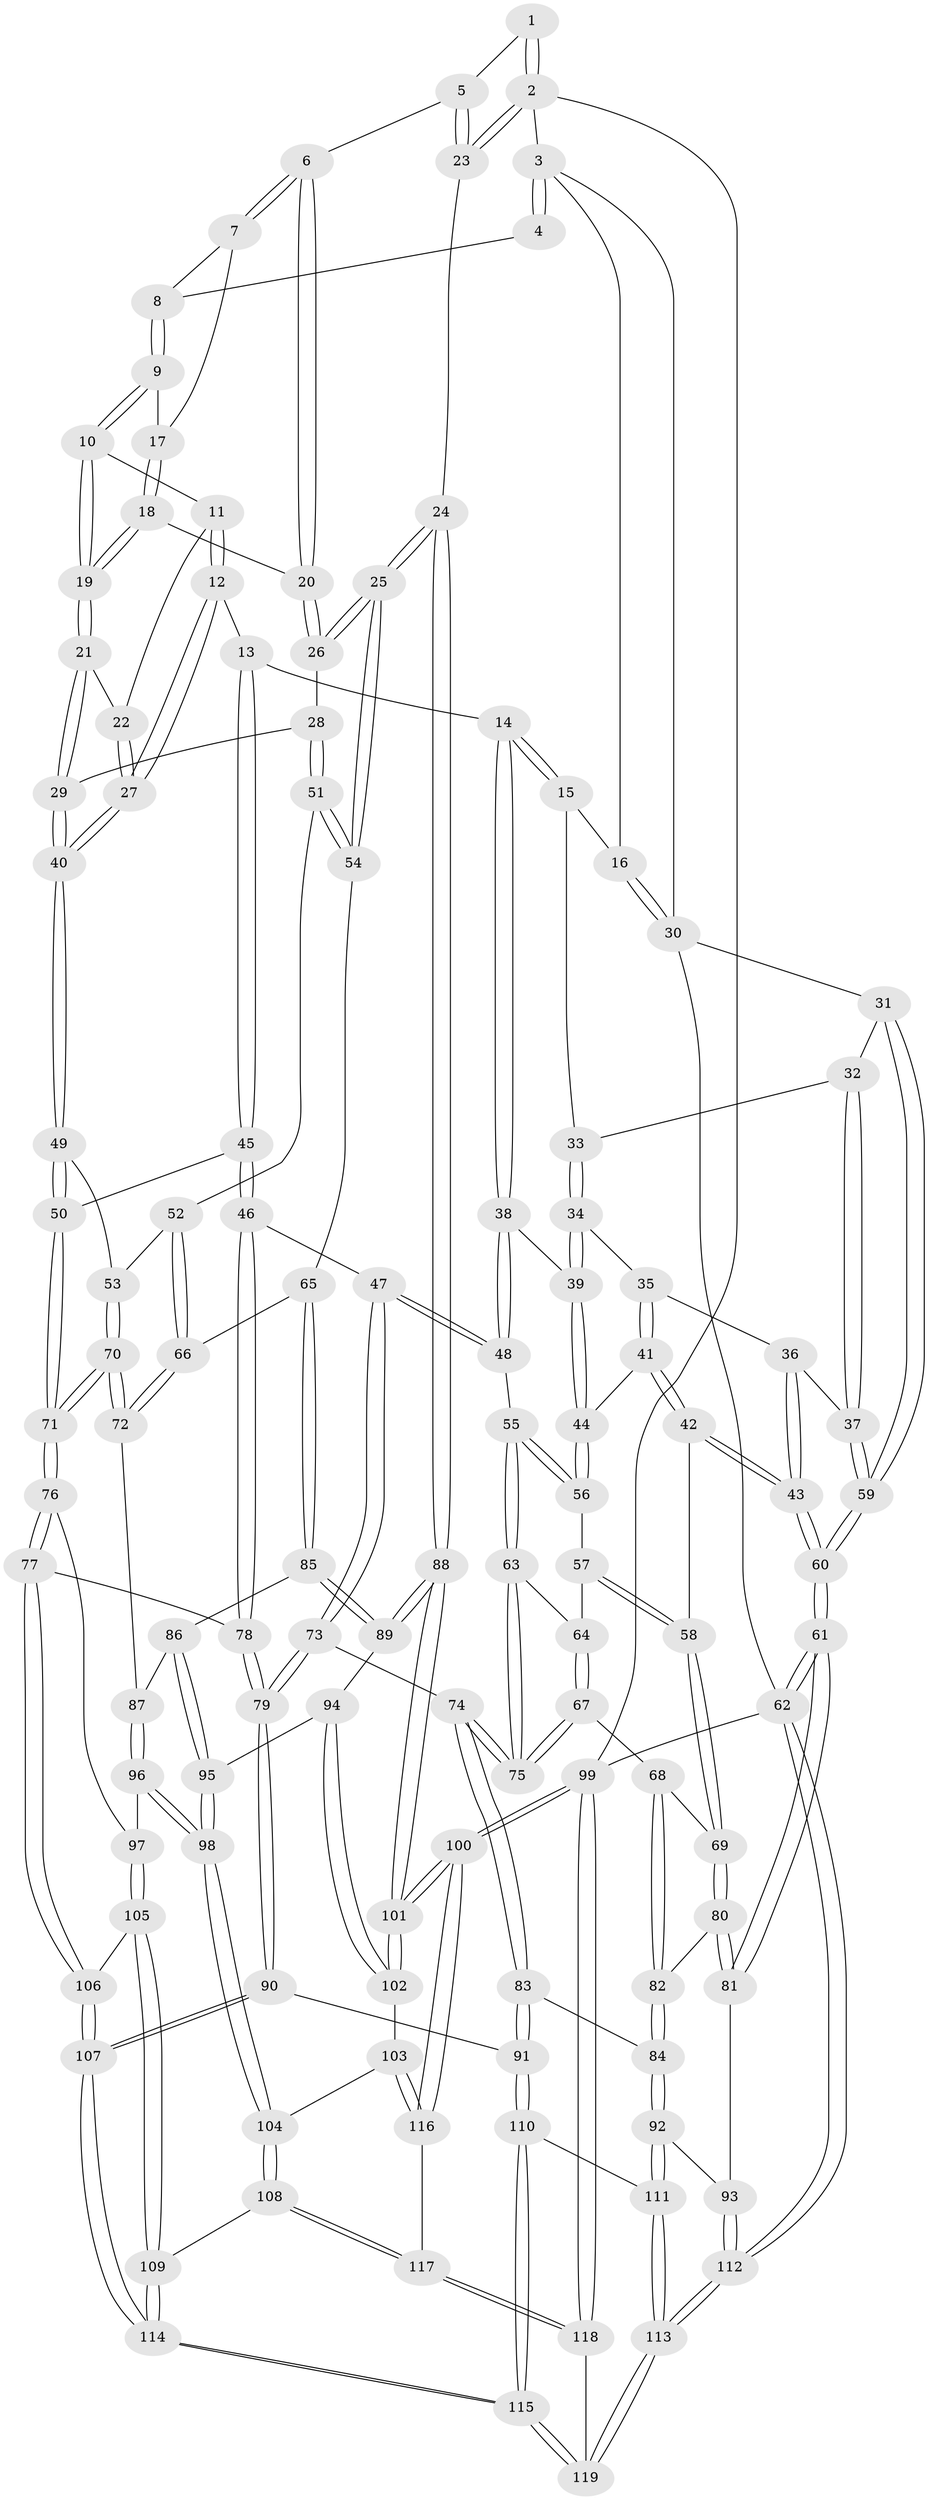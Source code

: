 // coarse degree distribution, {4: 0.2833333333333333, 6: 0.016666666666666666, 2: 0.1, 3: 0.5333333333333333, 5: 0.06666666666666667}
// Generated by graph-tools (version 1.1) at 2025/54/03/04/25 22:54:42]
// undirected, 119 vertices, 294 edges
graph export_dot {
  node [color=gray90,style=filled];
  1 [pos="+0.8470044168768116+0"];
  2 [pos="+1+0"];
  3 [pos="+0.38171501941542835+0"];
  4 [pos="+0.6411313616750983+0"];
  5 [pos="+0.9932571734471546+0.14577041420917922"];
  6 [pos="+0.9644415217411937+0.14415968546011748"];
  7 [pos="+0.8860562255786696+0.10896847514806653"];
  8 [pos="+0.6866231334117698+0"];
  9 [pos="+0.6899696754214648+0.0664390832643761"];
  10 [pos="+0.6789018403453536+0.13840007959379305"];
  11 [pos="+0.6660716049781513+0.16875905414378484"];
  12 [pos="+0.5115218740397545+0.2844442841903734"];
  13 [pos="+0.5018729474133838+0.2845262038099627"];
  14 [pos="+0.42395463670017536+0.24404088307437932"];
  15 [pos="+0.314439136299529+0.09461335706307421"];
  16 [pos="+0.32009581407872856+0.07367454005875743"];
  17 [pos="+0.811722865943407+0.20234442034734035"];
  18 [pos="+0.8222403726141594+0.24734137103802725"];
  19 [pos="+0.7907073264094612+0.26738261783969736"];
  20 [pos="+0.8454192931038418+0.24855563164154154"];
  21 [pos="+0.7652757054651237+0.30859579490704186"];
  22 [pos="+0.6830609244214683+0.2532365103555635"];
  23 [pos="+1+0.2371361702816522"];
  24 [pos="+1+0.38449679465713293"];
  25 [pos="+1+0.3912279384406416"];
  26 [pos="+0.9190214733815381+0.33798295083190216"];
  27 [pos="+0.6219321418137871+0.3374333382418312"];
  28 [pos="+0.8190244511493194+0.37246368246608164"];
  29 [pos="+0.7639373969488799+0.33618217338012374"];
  30 [pos="+0+0"];
  31 [pos="+0+0"];
  32 [pos="+0.16018452667109936+0.1529123507754007"];
  33 [pos="+0.2516788787672552+0.14415994585157102"];
  34 [pos="+0.22869360856458054+0.2191272076585291"];
  35 [pos="+0.18794491437064165+0.2778529475663684"];
  36 [pos="+0.15330992942865723+0.29679840231813853"];
  37 [pos="+0+0.3911556415746314"];
  38 [pos="+0.368315385995385+0.4218163917053911"];
  39 [pos="+0.2725448444467381+0.40831062736254686"];
  40 [pos="+0.6704557898720388+0.40026898544628825"];
  41 [pos="+0.16942847097094826+0.3652157046412729"];
  42 [pos="+0.05451089295884871+0.48845689708223367"];
  43 [pos="+0.017395099712575742+0.4805811985297892"];
  44 [pos="+0.23330856249140186+0.4476431584104916"];
  45 [pos="+0.5159730679405865+0.4929670663376078"];
  46 [pos="+0.5041067366860551+0.499773761667484"];
  47 [pos="+0.4377265884922318+0.5138088510656833"];
  48 [pos="+0.3936219960057769+0.48301007860537276"];
  49 [pos="+0.6660569225966639+0.4397628780444325"];
  50 [pos="+0.5711659429517879+0.4958537763976554"];
  51 [pos="+0.8226757034065206+0.421276881577258"];
  52 [pos="+0.7225949995574779+0.4752862908649114"];
  53 [pos="+0.7063276086977399+0.4743138315348578"];
  54 [pos="+0.9008395134580476+0.524170804862208"];
  55 [pos="+0.30399908598834696+0.5195967233769377"];
  56 [pos="+0.22536590748176605+0.46663378818541035"];
  57 [pos="+0.20734558800889252+0.4780761102439248"];
  58 [pos="+0.09404044255644847+0.5089036314558004"];
  59 [pos="+0+0.42356812402837524"];
  60 [pos="+0+0.45723524666788284"];
  61 [pos="+0+0.7128752675801824"];
  62 [pos="+0+1"];
  63 [pos="+0.28774184516157236+0.5693384901543174"];
  64 [pos="+0.2296104430256135+0.5361995573912521"];
  65 [pos="+0.8939202438372705+0.532355241136191"];
  66 [pos="+0.849553155595183+0.5381055112145862"];
  67 [pos="+0.21557992295255868+0.5946451738639722"];
  68 [pos="+0.2155023329315157+0.5946588705737746"];
  69 [pos="+0.09963067539376391+0.5192240223570039"];
  70 [pos="+0.7156072206807471+0.6189833284285425"];
  71 [pos="+0.6530014569514017+0.6557849724167687"];
  72 [pos="+0.7290519231886724+0.6197584116055208"];
  73 [pos="+0.4131636094786115+0.5930950788879281"];
  74 [pos="+0.28822488898218424+0.6084530489383397"];
  75 [pos="+0.28544099796176525+0.6044171104738275"];
  76 [pos="+0.623203109181618+0.7090775452074588"];
  77 [pos="+0.5916749288305762+0.7260461510451733"];
  78 [pos="+0.5520581337593535+0.7238382160482418"];
  79 [pos="+0.4454813376874682+0.7471593460356555"];
  80 [pos="+0.11325247550627791+0.593053639946969"];
  81 [pos="+0.07732048274256961+0.7386920067027158"];
  82 [pos="+0.1850689141207681+0.6532972796842796"];
  83 [pos="+0.2850276639204092+0.7432204253789725"];
  84 [pos="+0.19748311299194923+0.7566034025188153"];
  85 [pos="+0.8947960599234247+0.6065510220771033"];
  86 [pos="+0.8799732757849626+0.6401900303940383"];
  87 [pos="+0.777424995964541+0.6562066376401451"];
  88 [pos="+1+0.6754195811052854"];
  89 [pos="+1+0.699995251961933"];
  90 [pos="+0.4084203008138976+0.7820858548057732"];
  91 [pos="+0.398836575306689+0.7876037631891992"];
  92 [pos="+0.16149585331735714+0.7772764105695577"];
  93 [pos="+0.1573292062045733+0.7779170524143001"];
  94 [pos="+0.9784994835143959+0.7287538698106568"];
  95 [pos="+0.884240751034392+0.7103369488417769"];
  96 [pos="+0.816144367698334+0.7725693994089522"];
  97 [pos="+0.7264159944517783+0.7693185743938085"];
  98 [pos="+0.8239504395425553+0.7764665105705125"];
  99 [pos="+1+1"];
  100 [pos="+1+1"];
  101 [pos="+1+0.8538669718346197"];
  102 [pos="+0.9260804212724122+0.8540431664223486"];
  103 [pos="+0.9221295675487735+0.8560147171529199"];
  104 [pos="+0.8608037014769025+0.866210043147898"];
  105 [pos="+0.7081065946764257+0.8678960215940914"];
  106 [pos="+0.6170368983415313+0.853140064086646"];
  107 [pos="+0.5855400578639255+0.931877265607358"];
  108 [pos="+0.8306930074030917+0.923561647455136"];
  109 [pos="+0.7483345196364931+0.9160903560752699"];
  110 [pos="+0.3922905594750256+0.8220136477337624"];
  111 [pos="+0.2643769315262476+0.9617334998535656"];
  112 [pos="+0+1"];
  113 [pos="+0.16779979819809446+1"];
  114 [pos="+0.588008483770904+1"];
  115 [pos="+0.5271080319852234+1"];
  116 [pos="+1+0.9814609036940387"];
  117 [pos="+0.8312837141342921+0.9260090585082346"];
  118 [pos="+0.8607877204405808+1"];
  119 [pos="+0.5239604262329897+1"];
  1 -- 2;
  1 -- 2;
  1 -- 5;
  2 -- 3;
  2 -- 23;
  2 -- 23;
  2 -- 99;
  3 -- 4;
  3 -- 4;
  3 -- 16;
  3 -- 30;
  4 -- 8;
  5 -- 6;
  5 -- 23;
  5 -- 23;
  6 -- 7;
  6 -- 7;
  6 -- 20;
  6 -- 20;
  7 -- 8;
  7 -- 17;
  8 -- 9;
  8 -- 9;
  9 -- 10;
  9 -- 10;
  9 -- 17;
  10 -- 11;
  10 -- 19;
  10 -- 19;
  11 -- 12;
  11 -- 12;
  11 -- 22;
  12 -- 13;
  12 -- 27;
  12 -- 27;
  13 -- 14;
  13 -- 45;
  13 -- 45;
  14 -- 15;
  14 -- 15;
  14 -- 38;
  14 -- 38;
  15 -- 16;
  15 -- 33;
  16 -- 30;
  16 -- 30;
  17 -- 18;
  17 -- 18;
  18 -- 19;
  18 -- 19;
  18 -- 20;
  19 -- 21;
  19 -- 21;
  20 -- 26;
  20 -- 26;
  21 -- 22;
  21 -- 29;
  21 -- 29;
  22 -- 27;
  22 -- 27;
  23 -- 24;
  24 -- 25;
  24 -- 25;
  24 -- 88;
  24 -- 88;
  25 -- 26;
  25 -- 26;
  25 -- 54;
  25 -- 54;
  26 -- 28;
  27 -- 40;
  27 -- 40;
  28 -- 29;
  28 -- 51;
  28 -- 51;
  29 -- 40;
  29 -- 40;
  30 -- 31;
  30 -- 62;
  31 -- 32;
  31 -- 59;
  31 -- 59;
  32 -- 33;
  32 -- 37;
  32 -- 37;
  33 -- 34;
  33 -- 34;
  34 -- 35;
  34 -- 39;
  34 -- 39;
  35 -- 36;
  35 -- 41;
  35 -- 41;
  36 -- 37;
  36 -- 43;
  36 -- 43;
  37 -- 59;
  37 -- 59;
  38 -- 39;
  38 -- 48;
  38 -- 48;
  39 -- 44;
  39 -- 44;
  40 -- 49;
  40 -- 49;
  41 -- 42;
  41 -- 42;
  41 -- 44;
  42 -- 43;
  42 -- 43;
  42 -- 58;
  43 -- 60;
  43 -- 60;
  44 -- 56;
  44 -- 56;
  45 -- 46;
  45 -- 46;
  45 -- 50;
  46 -- 47;
  46 -- 78;
  46 -- 78;
  47 -- 48;
  47 -- 48;
  47 -- 73;
  47 -- 73;
  48 -- 55;
  49 -- 50;
  49 -- 50;
  49 -- 53;
  50 -- 71;
  50 -- 71;
  51 -- 52;
  51 -- 54;
  51 -- 54;
  52 -- 53;
  52 -- 66;
  52 -- 66;
  53 -- 70;
  53 -- 70;
  54 -- 65;
  55 -- 56;
  55 -- 56;
  55 -- 63;
  55 -- 63;
  56 -- 57;
  57 -- 58;
  57 -- 58;
  57 -- 64;
  58 -- 69;
  58 -- 69;
  59 -- 60;
  59 -- 60;
  60 -- 61;
  60 -- 61;
  61 -- 62;
  61 -- 62;
  61 -- 81;
  61 -- 81;
  62 -- 112;
  62 -- 112;
  62 -- 99;
  63 -- 64;
  63 -- 75;
  63 -- 75;
  64 -- 67;
  64 -- 67;
  65 -- 66;
  65 -- 85;
  65 -- 85;
  66 -- 72;
  66 -- 72;
  67 -- 68;
  67 -- 75;
  67 -- 75;
  68 -- 69;
  68 -- 82;
  68 -- 82;
  69 -- 80;
  69 -- 80;
  70 -- 71;
  70 -- 71;
  70 -- 72;
  70 -- 72;
  71 -- 76;
  71 -- 76;
  72 -- 87;
  73 -- 74;
  73 -- 79;
  73 -- 79;
  74 -- 75;
  74 -- 75;
  74 -- 83;
  74 -- 83;
  76 -- 77;
  76 -- 77;
  76 -- 97;
  77 -- 78;
  77 -- 106;
  77 -- 106;
  78 -- 79;
  78 -- 79;
  79 -- 90;
  79 -- 90;
  80 -- 81;
  80 -- 81;
  80 -- 82;
  81 -- 93;
  82 -- 84;
  82 -- 84;
  83 -- 84;
  83 -- 91;
  83 -- 91;
  84 -- 92;
  84 -- 92;
  85 -- 86;
  85 -- 89;
  85 -- 89;
  86 -- 87;
  86 -- 95;
  86 -- 95;
  87 -- 96;
  87 -- 96;
  88 -- 89;
  88 -- 89;
  88 -- 101;
  88 -- 101;
  89 -- 94;
  90 -- 91;
  90 -- 107;
  90 -- 107;
  91 -- 110;
  91 -- 110;
  92 -- 93;
  92 -- 111;
  92 -- 111;
  93 -- 112;
  93 -- 112;
  94 -- 95;
  94 -- 102;
  94 -- 102;
  95 -- 98;
  95 -- 98;
  96 -- 97;
  96 -- 98;
  96 -- 98;
  97 -- 105;
  97 -- 105;
  98 -- 104;
  98 -- 104;
  99 -- 100;
  99 -- 100;
  99 -- 118;
  99 -- 118;
  100 -- 101;
  100 -- 101;
  100 -- 116;
  100 -- 116;
  101 -- 102;
  101 -- 102;
  102 -- 103;
  103 -- 104;
  103 -- 116;
  103 -- 116;
  104 -- 108;
  104 -- 108;
  105 -- 106;
  105 -- 109;
  105 -- 109;
  106 -- 107;
  106 -- 107;
  107 -- 114;
  107 -- 114;
  108 -- 109;
  108 -- 117;
  108 -- 117;
  109 -- 114;
  109 -- 114;
  110 -- 111;
  110 -- 115;
  110 -- 115;
  111 -- 113;
  111 -- 113;
  112 -- 113;
  112 -- 113;
  113 -- 119;
  113 -- 119;
  114 -- 115;
  114 -- 115;
  115 -- 119;
  115 -- 119;
  116 -- 117;
  117 -- 118;
  117 -- 118;
  118 -- 119;
}
